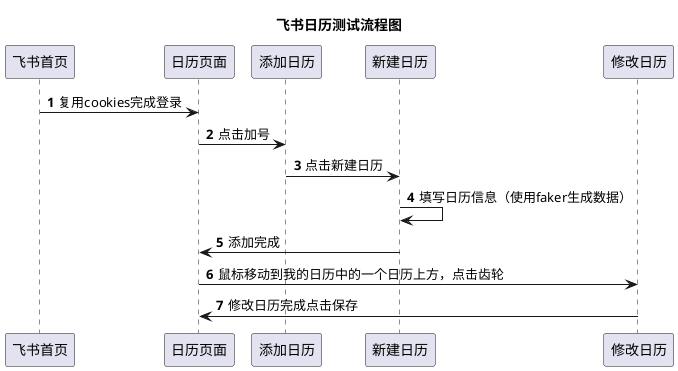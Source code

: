 @startuml
'https://plantuml.com/use-case-diagram
title: 飞书日历测试流程图
participant  飞书首页 as Index
participant  日历页面 as Calendar
participant  添加日历 as AddCalendar
participant  新建日历 as CreateCalendar
participant  修改日历 as EditCalendar
autonumber
Index -> Calendar: 复用cookies完成登录
Calendar -> AddCalendar: 点击加号
AddCalendar -> CreateCalendar: 点击新建日历
CreateCalendar -> CreateCalendar: 填写日历信息（使用faker生成数据）
CreateCalendar -> Calendar: 添加完成
Calendar -> EditCalendar: 鼠标移动到我的日历中的一个日历上方，点击齿轮
EditCalendar -> Calendar: 修改日历完成点击保存
@enduml